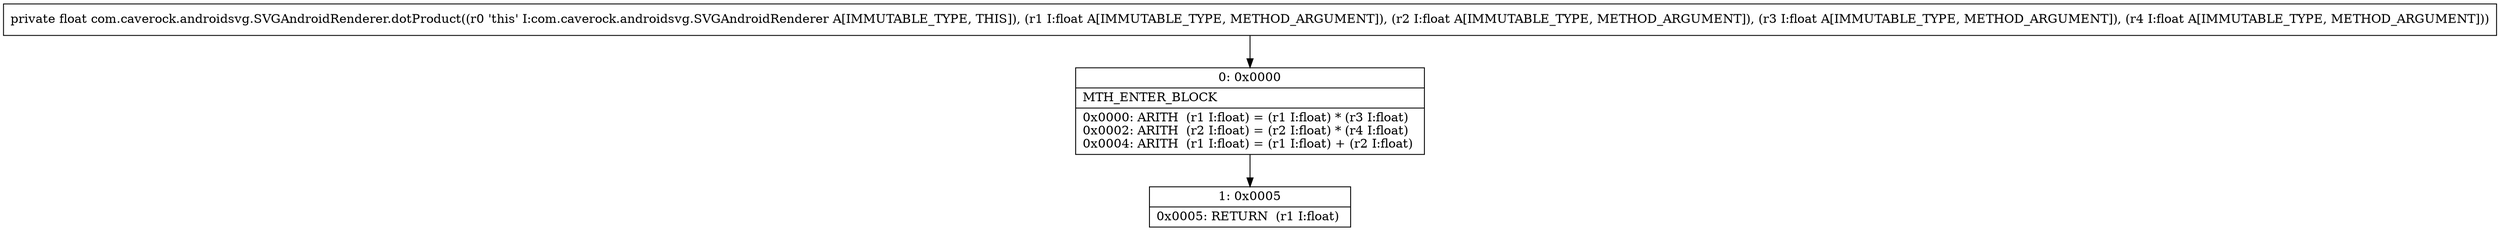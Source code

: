digraph "CFG forcom.caverock.androidsvg.SVGAndroidRenderer.dotProduct(FFFF)F" {
Node_0 [shape=record,label="{0\:\ 0x0000|MTH_ENTER_BLOCK\l|0x0000: ARITH  (r1 I:float) = (r1 I:float) * (r3 I:float) \l0x0002: ARITH  (r2 I:float) = (r2 I:float) * (r4 I:float) \l0x0004: ARITH  (r1 I:float) = (r1 I:float) + (r2 I:float) \l}"];
Node_1 [shape=record,label="{1\:\ 0x0005|0x0005: RETURN  (r1 I:float) \l}"];
MethodNode[shape=record,label="{private float com.caverock.androidsvg.SVGAndroidRenderer.dotProduct((r0 'this' I:com.caverock.androidsvg.SVGAndroidRenderer A[IMMUTABLE_TYPE, THIS]), (r1 I:float A[IMMUTABLE_TYPE, METHOD_ARGUMENT]), (r2 I:float A[IMMUTABLE_TYPE, METHOD_ARGUMENT]), (r3 I:float A[IMMUTABLE_TYPE, METHOD_ARGUMENT]), (r4 I:float A[IMMUTABLE_TYPE, METHOD_ARGUMENT])) }"];
MethodNode -> Node_0;
Node_0 -> Node_1;
}

